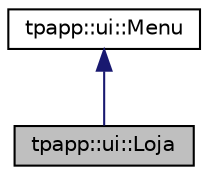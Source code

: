digraph "tpapp::ui::Loja"
{
 // LATEX_PDF_SIZE
  edge [fontname="Helvetica",fontsize="10",labelfontname="Helvetica",labelfontsize="10"];
  node [fontname="Helvetica",fontsize="10",shape=record];
  Node1 [label="tpapp::ui::Loja",height=0.2,width=0.4,color="black", fillcolor="grey75", style="filled", fontcolor="black",tooltip=" "];
  Node2 -> Node1 [dir="back",color="midnightblue",fontsize="10",style="solid"];
  Node2 [label="tpapp::ui::Menu",height=0.2,width=0.4,color="black", fillcolor="white", style="filled",URL="$classtpapp_1_1ui_1_1Menu.html",tooltip=" "];
}

